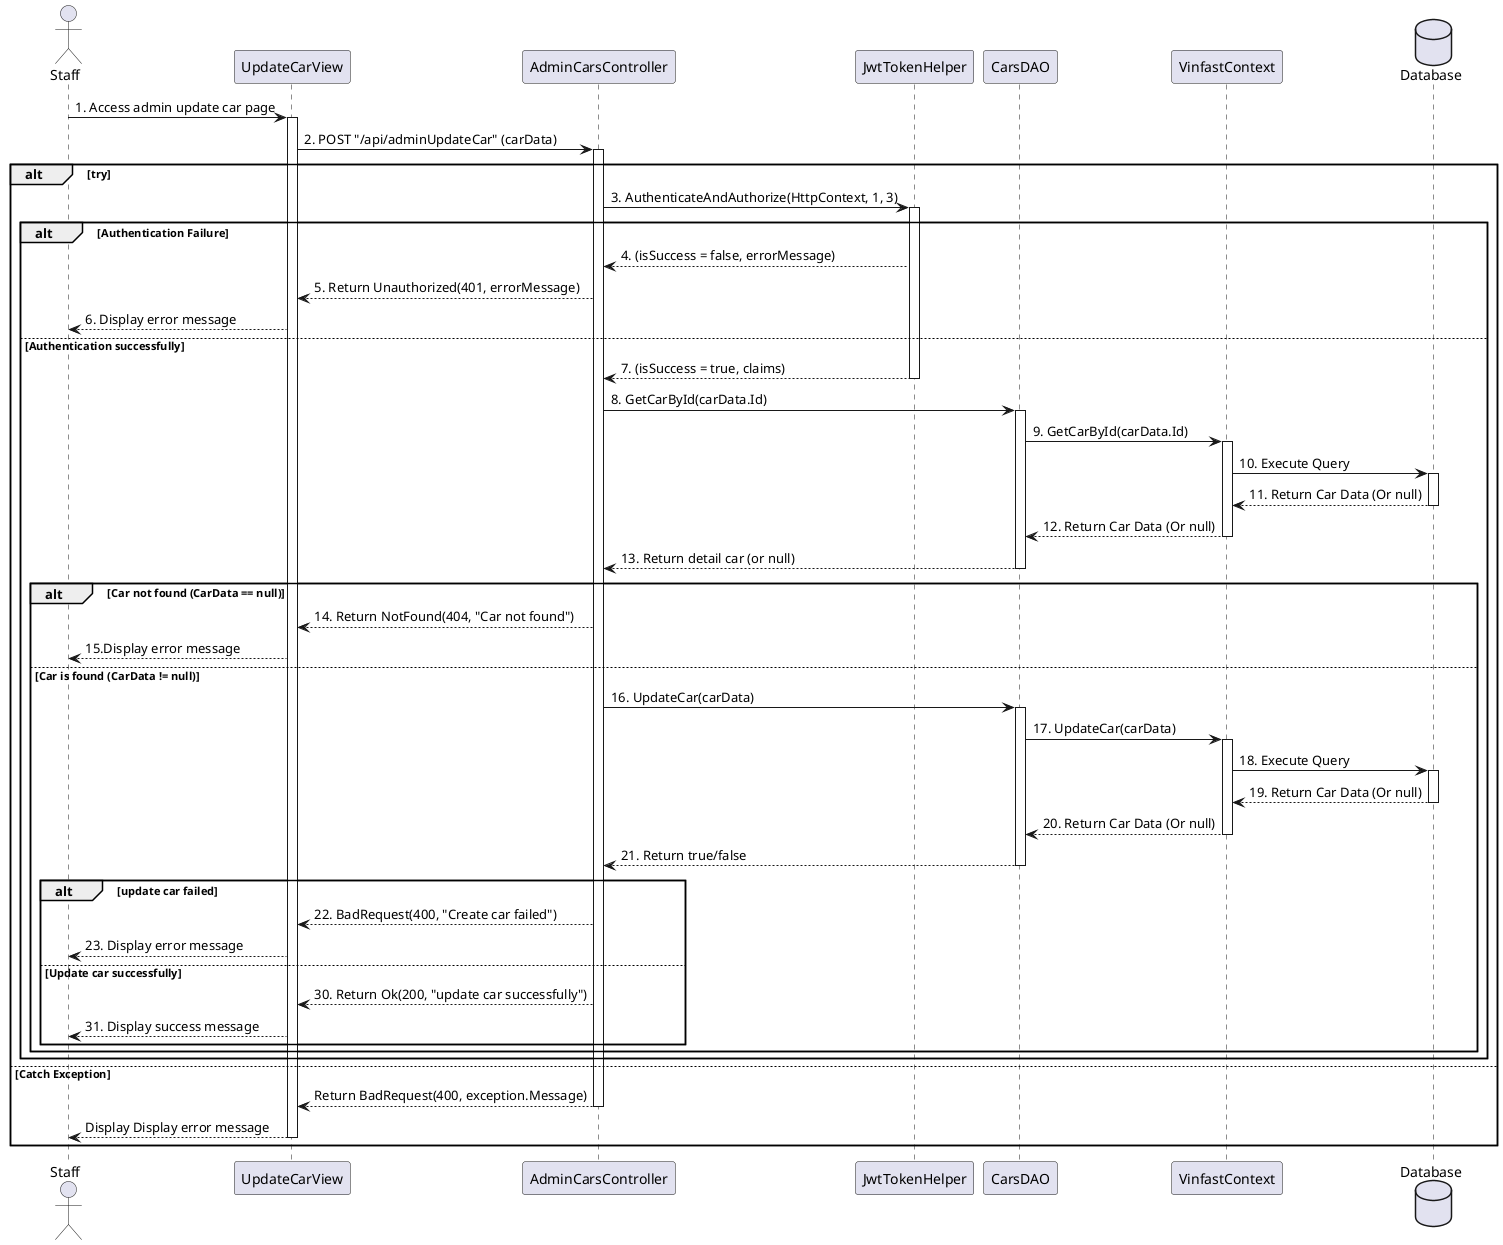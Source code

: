 @startuml
actor Staff
participant UpdateCarView
participant AdminCarsController
participant JwtTokenHelper
participant CarsDAO
participant VinfastContext
database Database


Staff -> UpdateCarView: 1. Access admin update car page
activate UpdateCarView

UpdateCarView -> AdminCarsController: 2. POST "/api/adminUpdateCar" (carData)
alt try
    activate AdminCarsController
    AdminCarsController -> JwtTokenHelper: 3. AuthenticateAndAuthorize(HttpContext, 1, 3)
    alt Authentication Failure
        activate JwtTokenHelper
        JwtTokenHelper --> AdminCarsController: 4. (isSuccess = false, errorMessage)
        AdminCarsController --> UpdateCarView: 5. Return Unauthorized(401, errorMessage)
        UpdateCarView --> Staff: 6. Display error message
        
    else Authentication successfully
        JwtTokenHelper --> AdminCarsController: 7. (isSuccess = true, claims)
        deactivate JwtTokenHelper
        ' complete check authentication
        AdminCarsController -> CarsDAO: 8. GetCarById(carData.Id)
        activate CarsDAO
        
        CarsDAO -> VinfastContext: 9. GetCarById(carData.Id)
        activate VinfastContext
        
        VinfastContext -> Database: 10. Execute Query
        activate Database
        Database --> VinfastContext: 11. Return Car Data (Or null)
        deactivate Database
        
        VinfastContext --> CarsDAO: 12. Return Car Data (Or null)
        deactivate VinfastContext
        CarsDAO --> AdminCarsController: 13. Return detail car (or null)
        deactivate CarsDAO

        alt Car not found (CarData == null)
            AdminCarsController --> UpdateCarView: 14. Return NotFound(404, "Car not found")
            UpdateCarView --> Staff: 15.Display error message
        else Car is found (CarData != null)
            AdminCarsController -> CarsDAO: 16. UpdateCar(carData)
            Activate CarsDAO
            CarsDAO -> VinfastContext: 17. UpdateCar(carData)
            activate VinfastContext
            VinfastContext -> Database: 18. Execute Query
            activate Database
            Database --> VinfastContext: 19. Return Car Data (Or null)
            deactivate Database
            VinfastContext --> CarsDAO: 20. Return Car Data (Or null)
            deactivate VinfastContext
            CarsDAO --> AdminCarsController: 21. Return true/false
            deactivate CarsDAO
            alt update car failed 
                AdminCarsController --> UpdateCarView: 22. BadRequest(400, "Create car failed")
                UpdateCarView --> Staff: 23. Display error message
            else Update car successfully
                
                AdminCarsController --> UpdateCarView: 30. Return Ok(200, "update car successfully")
                UpdateCarView --> Staff: 31. Display success message
            end
        end
    end
else Catch Exception
    AdminCarsController --> UpdateCarView: Return BadRequest(400, exception.Message)
    deactivate AdminCarsController
    UpdateCarView --> Staff: Display Display error message
deactivate UpdateCarView
end




@enduml